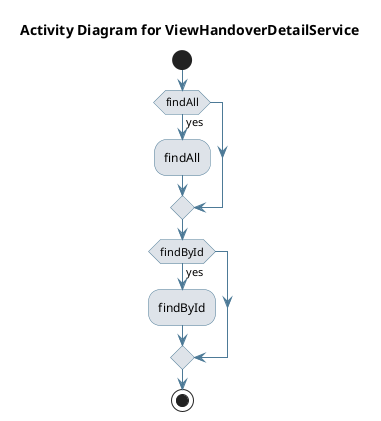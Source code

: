@startuml
skinparam activity {
 BackgroundColor #DEE3E9 
 BorderColor #4D7A97 
 ArrowColor #4D7A97 
}
!pragma useVerticalIf on
start
title Activity Diagram for ViewHandoverDetailService

if (findAll) then (yes)
:findAll;
endif
if (findById) then (yes)
:findById;
endif
stop
@enduml
